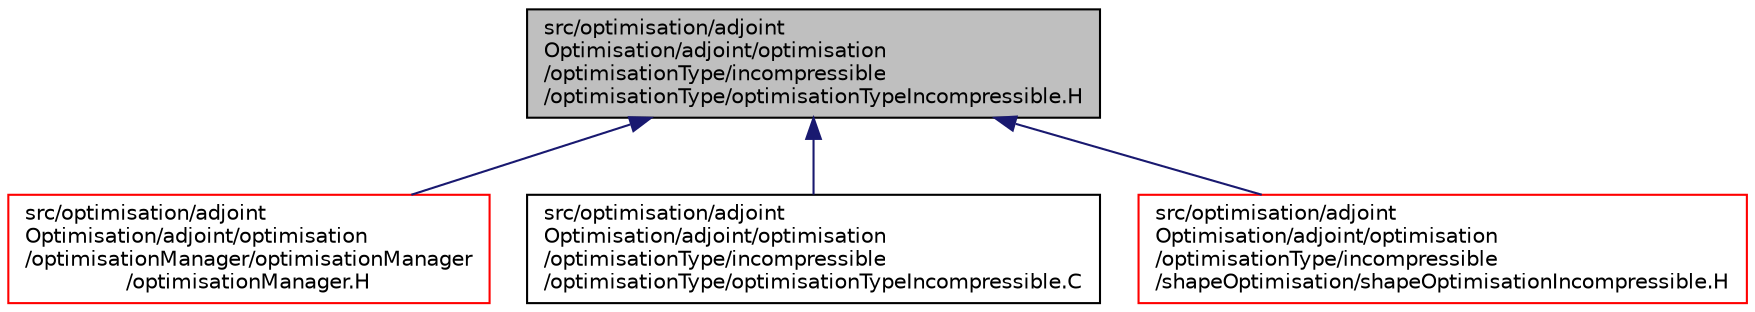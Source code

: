 digraph "src/optimisation/adjointOptimisation/adjoint/optimisation/optimisationType/incompressible/optimisationType/optimisationTypeIncompressible.H"
{
  bgcolor="transparent";
  edge [fontname="Helvetica",fontsize="10",labelfontname="Helvetica",labelfontsize="10"];
  node [fontname="Helvetica",fontsize="10",shape=record];
  Node1 [label="src/optimisation/adjoint\lOptimisation/adjoint/optimisation\l/optimisationType/incompressible\l/optimisationType/optimisationTypeIncompressible.H",height=0.2,width=0.4,color="black", fillcolor="grey75", style="filled" fontcolor="black"];
  Node1 -> Node2 [dir="back",color="midnightblue",fontsize="10",style="solid",fontname="Helvetica"];
  Node2 [label="src/optimisation/adjoint\lOptimisation/adjoint/optimisation\l/optimisationManager/optimisationManager\l/optimisationManager.H",height=0.2,width=0.4,color="red",URL="$optimisationManager_8H.html"];
  Node1 -> Node3 [dir="back",color="midnightblue",fontsize="10",style="solid",fontname="Helvetica"];
  Node3 [label="src/optimisation/adjoint\lOptimisation/adjoint/optimisation\l/optimisationType/incompressible\l/optimisationType/optimisationTypeIncompressible.C",height=0.2,width=0.4,color="black",URL="$optimisationTypeIncompressible_8C.html"];
  Node1 -> Node4 [dir="back",color="midnightblue",fontsize="10",style="solid",fontname="Helvetica"];
  Node4 [label="src/optimisation/adjoint\lOptimisation/adjoint/optimisation\l/optimisationType/incompressible\l/shapeOptimisation/shapeOptimisationIncompressible.H",height=0.2,width=0.4,color="red",URL="$shapeOptimisationIncompressible_8H.html",tooltip="Shape optimisation support library. "];
}
